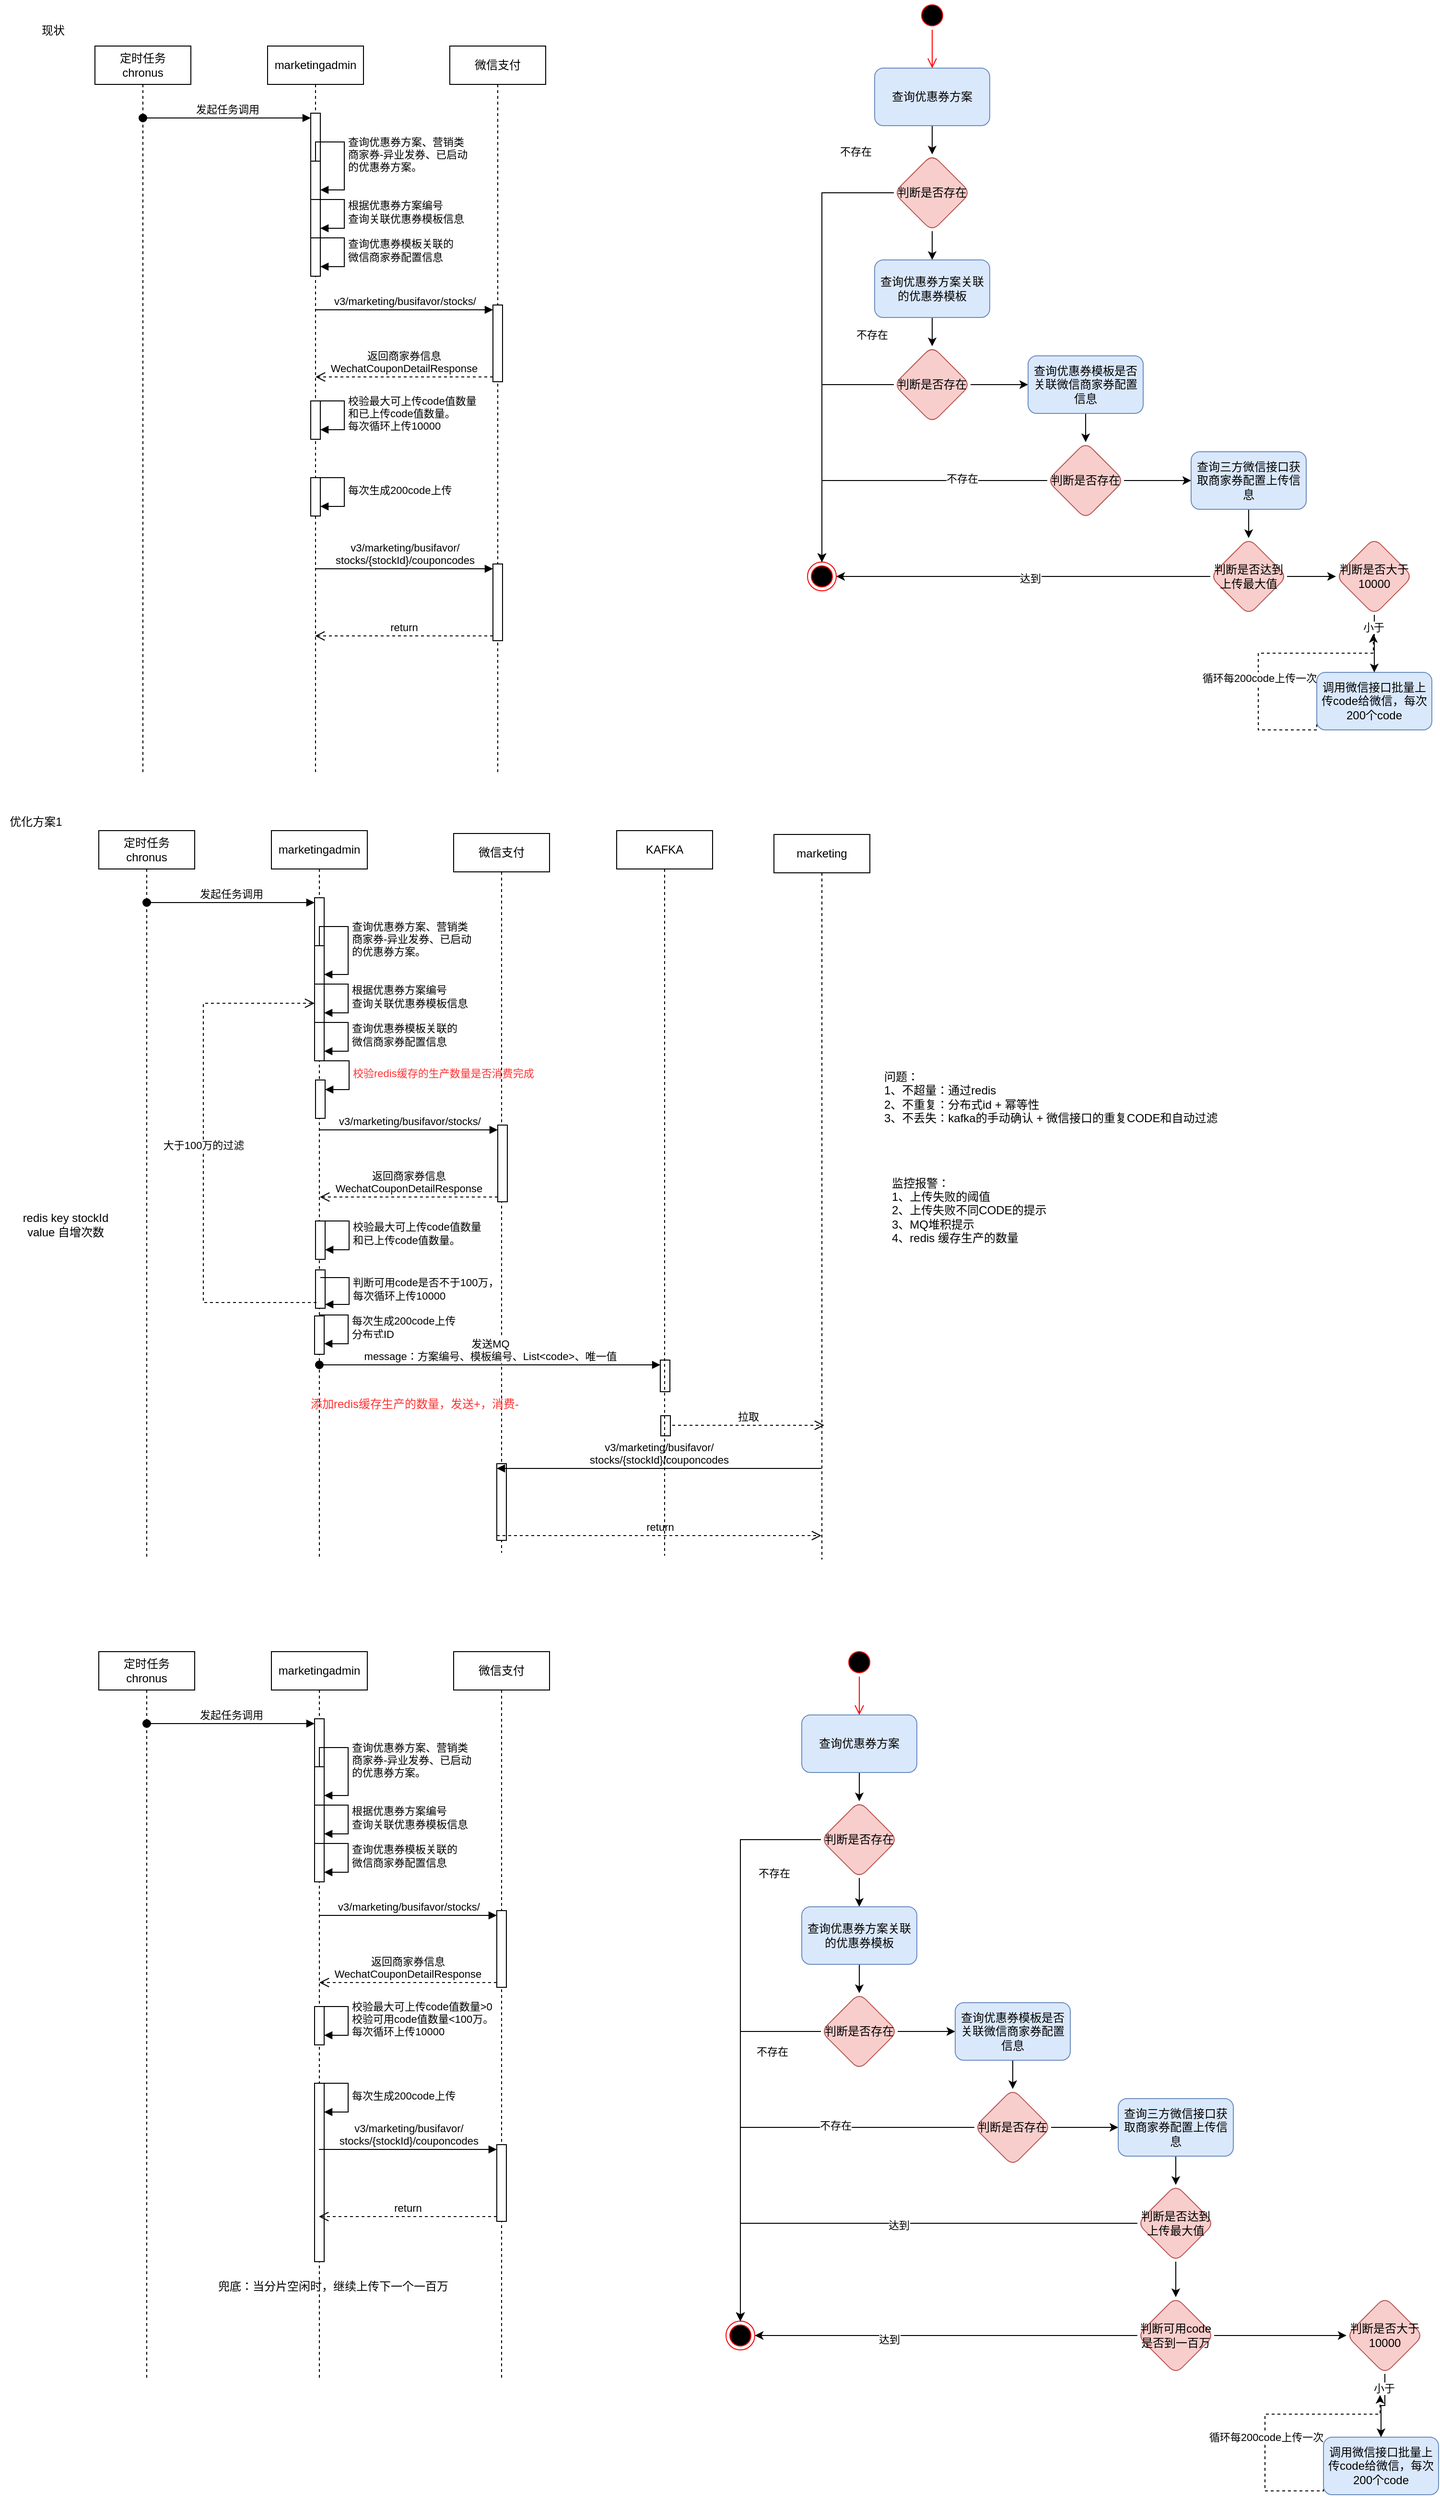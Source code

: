 <mxfile version="27.1.4">
  <diagram name="第 1 页" id="9Iu8Gb6HDnmRLWSJVNTP">
    <mxGraphModel dx="1884" dy="838" grid="0" gridSize="10" guides="1" tooltips="1" connect="1" arrows="1" fold="1" page="1" pageScale="1" pageWidth="827" pageHeight="1169" math="0" shadow="0">
      <root>
        <mxCell id="0" />
        <mxCell id="1" parent="0" />
        <mxCell id="CYJVAqYGloL1yQLMluif-1" value="定时任务&lt;div&gt;chronus&lt;/div&gt;" style="shape=umlLifeline;perimeter=lifelinePerimeter;whiteSpace=wrap;html=1;container=1;dropTarget=0;collapsible=0;recursiveResize=0;outlineConnect=0;portConstraint=eastwest;newEdgeStyle={&quot;curved&quot;:0,&quot;rounded&quot;:0};" parent="1" vertex="1">
          <mxGeometry x="183" y="63" width="100" height="760" as="geometry" />
        </mxCell>
        <mxCell id="CYJVAqYGloL1yQLMluif-2" value="marketingadmin" style="shape=umlLifeline;perimeter=lifelinePerimeter;whiteSpace=wrap;html=1;container=1;dropTarget=0;collapsible=0;recursiveResize=0;outlineConnect=0;portConstraint=eastwest;newEdgeStyle={&quot;curved&quot;:0,&quot;rounded&quot;:0};" parent="1" vertex="1">
          <mxGeometry x="363" y="63" width="100" height="760" as="geometry" />
        </mxCell>
        <mxCell id="CYJVAqYGloL1yQLMluif-5" value="" style="html=1;points=[[0,0,0,0,5],[0,1,0,0,-5],[1,0,0,0,5],[1,1,0,0,-5]];perimeter=orthogonalPerimeter;outlineConnect=0;targetShapes=umlLifeline;portConstraint=eastwest;newEdgeStyle={&quot;curved&quot;:0,&quot;rounded&quot;:0};" parent="CYJVAqYGloL1yQLMluif-2" vertex="1">
          <mxGeometry x="45" y="70" width="10" height="80" as="geometry" />
        </mxCell>
        <mxCell id="CYJVAqYGloL1yQLMluif-7" value="" style="html=1;points=[[0,0,0,0,5],[0,1,0,0,-5],[1,0,0,0,5],[1,1,0,0,-5]];perimeter=orthogonalPerimeter;outlineConnect=0;targetShapes=umlLifeline;portConstraint=eastwest;newEdgeStyle={&quot;curved&quot;:0,&quot;rounded&quot;:0};" parent="CYJVAqYGloL1yQLMluif-2" vertex="1">
          <mxGeometry x="45" y="120" width="10" height="40" as="geometry" />
        </mxCell>
        <mxCell id="CYJVAqYGloL1yQLMluif-8" value="查询优惠券方案、营销类&lt;div&gt;商家券-异业发券、已启动&lt;/div&gt;&lt;div&gt;的优惠券方案。&lt;/div&gt;" style="html=1;align=left;spacingLeft=2;endArrow=block;rounded=0;edgeStyle=orthogonalEdgeStyle;curved=0;rounded=0;" parent="CYJVAqYGloL1yQLMluif-2" target="CYJVAqYGloL1yQLMluif-7" edge="1">
          <mxGeometry relative="1" as="geometry">
            <mxPoint x="50" y="120" as="sourcePoint" />
            <Array as="points">
              <mxPoint x="50" y="100" />
              <mxPoint x="80" y="100" />
              <mxPoint x="80" y="150" />
            </Array>
          </mxGeometry>
        </mxCell>
        <mxCell id="CYJVAqYGloL1yQLMluif-9" value="" style="html=1;points=[[0,0,0,0,5],[0,1,0,0,-5],[1,0,0,0,5],[1,1,0,0,-5]];perimeter=orthogonalPerimeter;outlineConnect=0;targetShapes=umlLifeline;portConstraint=eastwest;newEdgeStyle={&quot;curved&quot;:0,&quot;rounded&quot;:0};" parent="CYJVAqYGloL1yQLMluif-2" vertex="1">
          <mxGeometry x="45" y="160" width="10" height="40" as="geometry" />
        </mxCell>
        <mxCell id="CYJVAqYGloL1yQLMluif-10" value="根据优惠券方案编号&lt;div&gt;查询关联优惠券模板信息&lt;/div&gt;" style="html=1;align=left;spacingLeft=2;endArrow=block;rounded=0;edgeStyle=orthogonalEdgeStyle;curved=0;rounded=0;" parent="CYJVAqYGloL1yQLMluif-2" target="CYJVAqYGloL1yQLMluif-9" edge="1">
          <mxGeometry relative="1" as="geometry">
            <mxPoint x="50" y="160" as="sourcePoint" />
            <Array as="points">
              <mxPoint x="80" y="190" />
            </Array>
          </mxGeometry>
        </mxCell>
        <mxCell id="CYJVAqYGloL1yQLMluif-11" value="" style="html=1;points=[[0,0,0,0,5],[0,1,0,0,-5],[1,0,0,0,5],[1,1,0,0,-5]];perimeter=orthogonalPerimeter;outlineConnect=0;targetShapes=umlLifeline;portConstraint=eastwest;newEdgeStyle={&quot;curved&quot;:0,&quot;rounded&quot;:0};" parent="CYJVAqYGloL1yQLMluif-2" vertex="1">
          <mxGeometry x="45" y="200" width="10" height="40" as="geometry" />
        </mxCell>
        <mxCell id="CYJVAqYGloL1yQLMluif-12" value="查询优惠券模板关联的&lt;div&gt;微信商家券配置信息&lt;/div&gt;" style="html=1;align=left;spacingLeft=2;endArrow=block;rounded=0;edgeStyle=orthogonalEdgeStyle;curved=0;rounded=0;" parent="CYJVAqYGloL1yQLMluif-2" target="CYJVAqYGloL1yQLMluif-11" edge="1">
          <mxGeometry relative="1" as="geometry">
            <mxPoint x="50" y="200" as="sourcePoint" />
            <Array as="points">
              <mxPoint x="80" y="230" />
            </Array>
          </mxGeometry>
        </mxCell>
        <mxCell id="CYJVAqYGloL1yQLMluif-16" value="" style="html=1;points=[[0,0,0,0,5],[0,1,0,0,-5],[1,0,0,0,5],[1,1,0,0,-5]];perimeter=orthogonalPerimeter;outlineConnect=0;targetShapes=umlLifeline;portConstraint=eastwest;newEdgeStyle={&quot;curved&quot;:0,&quot;rounded&quot;:0};" parent="CYJVAqYGloL1yQLMluif-2" vertex="1">
          <mxGeometry x="45" y="370" width="10" height="40" as="geometry" />
        </mxCell>
        <mxCell id="CYJVAqYGloL1yQLMluif-17" value="校验最大可上传code值数量&lt;div&gt;和已上传code值数量。&lt;/div&gt;&lt;div&gt;每次循环上传10000&lt;/div&gt;" style="html=1;align=left;spacingLeft=2;endArrow=block;rounded=0;edgeStyle=orthogonalEdgeStyle;curved=0;rounded=0;" parent="CYJVAqYGloL1yQLMluif-2" target="CYJVAqYGloL1yQLMluif-16" edge="1">
          <mxGeometry x="0.012" relative="1" as="geometry">
            <mxPoint x="50" y="370" as="sourcePoint" />
            <Array as="points">
              <mxPoint x="80" y="400" />
            </Array>
            <mxPoint as="offset" />
          </mxGeometry>
        </mxCell>
        <mxCell id="CYJVAqYGloL1yQLMluif-22" value="" style="html=1;points=[[0,0,0,0,5],[0,1,0,0,-5],[1,0,0,0,5],[1,1,0,0,-5]];perimeter=orthogonalPerimeter;outlineConnect=0;targetShapes=umlLifeline;portConstraint=eastwest;newEdgeStyle={&quot;curved&quot;:0,&quot;rounded&quot;:0};" parent="CYJVAqYGloL1yQLMluif-2" vertex="1">
          <mxGeometry x="45" y="450" width="10" height="40" as="geometry" />
        </mxCell>
        <mxCell id="CYJVAqYGloL1yQLMluif-23" value="每次生成200code上传" style="html=1;align=left;spacingLeft=2;endArrow=block;rounded=0;edgeStyle=orthogonalEdgeStyle;curved=0;rounded=0;" parent="CYJVAqYGloL1yQLMluif-2" target="CYJVAqYGloL1yQLMluif-22" edge="1">
          <mxGeometry relative="1" as="geometry">
            <mxPoint x="50" y="450" as="sourcePoint" />
            <Array as="points">
              <mxPoint x="80" y="480" />
            </Array>
          </mxGeometry>
        </mxCell>
        <mxCell id="CYJVAqYGloL1yQLMluif-3" value="微信支付" style="shape=umlLifeline;perimeter=lifelinePerimeter;whiteSpace=wrap;html=1;container=1;dropTarget=0;collapsible=0;recursiveResize=0;outlineConnect=0;portConstraint=eastwest;newEdgeStyle={&quot;curved&quot;:0,&quot;rounded&quot;:0};" parent="1" vertex="1">
          <mxGeometry x="553" y="63" width="100" height="760" as="geometry" />
        </mxCell>
        <mxCell id="CYJVAqYGloL1yQLMluif-13" value="" style="html=1;points=[[0,0,0,0,5],[0,1,0,0,-5],[1,0,0,0,5],[1,1,0,0,-5]];perimeter=orthogonalPerimeter;outlineConnect=0;targetShapes=umlLifeline;portConstraint=eastwest;newEdgeStyle={&quot;curved&quot;:0,&quot;rounded&quot;:0};" parent="CYJVAqYGloL1yQLMluif-3" vertex="1">
          <mxGeometry x="45" y="270" width="10" height="80" as="geometry" />
        </mxCell>
        <mxCell id="CYJVAqYGloL1yQLMluif-18" value="" style="html=1;points=[[0,0,0,0,5],[0,1,0,0,-5],[1,0,0,0,5],[1,1,0,0,-5]];perimeter=orthogonalPerimeter;outlineConnect=0;targetShapes=umlLifeline;portConstraint=eastwest;newEdgeStyle={&quot;curved&quot;:0,&quot;rounded&quot;:0};" parent="CYJVAqYGloL1yQLMluif-3" vertex="1">
          <mxGeometry x="45" y="540" width="10" height="80" as="geometry" />
        </mxCell>
        <mxCell id="CYJVAqYGloL1yQLMluif-19" value="v3/marketing/busifavor/&lt;div&gt;stocks/{stockId}/couponcodes&lt;/div&gt;" style="html=1;verticalAlign=bottom;endArrow=block;curved=0;rounded=0;entryX=0;entryY=0;entryDx=0;entryDy=5;" parent="CYJVAqYGloL1yQLMluif-3" target="CYJVAqYGloL1yQLMluif-18" edge="1">
          <mxGeometry relative="1" as="geometry">
            <mxPoint x="-140.5" y="545" as="sourcePoint" />
          </mxGeometry>
        </mxCell>
        <mxCell id="CYJVAqYGloL1yQLMluif-20" value="return" style="html=1;verticalAlign=bottom;endArrow=open;dashed=1;endSize=8;curved=0;rounded=0;exitX=0;exitY=1;exitDx=0;exitDy=-5;" parent="CYJVAqYGloL1yQLMluif-3" source="CYJVAqYGloL1yQLMluif-18" edge="1">
          <mxGeometry relative="1" as="geometry">
            <mxPoint x="-140.5" y="615" as="targetPoint" />
          </mxGeometry>
        </mxCell>
        <mxCell id="CYJVAqYGloL1yQLMluif-6" value="发起任务调用" style="html=1;verticalAlign=bottom;startArrow=oval;endArrow=block;startSize=8;curved=0;rounded=0;entryX=0;entryY=0;entryDx=0;entryDy=5;" parent="1" source="CYJVAqYGloL1yQLMluif-1" target="CYJVAqYGloL1yQLMluif-5" edge="1">
          <mxGeometry relative="1" as="geometry">
            <mxPoint x="343" y="138" as="sourcePoint" />
          </mxGeometry>
        </mxCell>
        <mxCell id="CYJVAqYGloL1yQLMluif-14" value="v3/marketing/busifavor/stocks/" style="html=1;verticalAlign=bottom;endArrow=block;curved=0;rounded=0;entryX=0;entryY=0;entryDx=0;entryDy=5;" parent="1" source="CYJVAqYGloL1yQLMluif-2" target="CYJVAqYGloL1yQLMluif-13" edge="1">
          <mxGeometry relative="1" as="geometry">
            <mxPoint x="528" y="338" as="sourcePoint" />
          </mxGeometry>
        </mxCell>
        <mxCell id="CYJVAqYGloL1yQLMluif-15" value="返回商家券信息&lt;div&gt;WechatCouponDetailResponse&lt;/div&gt;" style="html=1;verticalAlign=bottom;endArrow=open;dashed=1;endSize=8;curved=0;rounded=0;exitX=0;exitY=1;exitDx=0;exitDy=-5;" parent="1" source="CYJVAqYGloL1yQLMluif-13" target="CYJVAqYGloL1yQLMluif-2" edge="1">
          <mxGeometry x="0.003" relative="1" as="geometry">
            <mxPoint x="528" y="408" as="targetPoint" />
            <mxPoint as="offset" />
          </mxGeometry>
        </mxCell>
        <mxCell id="CYJVAqYGloL1yQLMluif-29" value="" style="edgeStyle=orthogonalEdgeStyle;rounded=0;orthogonalLoop=1;jettySize=auto;html=1;" parent="1" source="CYJVAqYGloL1yQLMluif-24" target="CYJVAqYGloL1yQLMluif-28" edge="1">
          <mxGeometry relative="1" as="geometry" />
        </mxCell>
        <mxCell id="CYJVAqYGloL1yQLMluif-24" value="查询优惠券方案" style="rounded=1;whiteSpace=wrap;html=1;fillColor=#dae8fc;strokeColor=#6c8ebf;" parent="1" vertex="1">
          <mxGeometry x="996" y="86" width="120" height="60" as="geometry" />
        </mxCell>
        <mxCell id="CYJVAqYGloL1yQLMluif-25" value="" style="ellipse;html=1;shape=endState;fillColor=#000000;strokeColor=#ff0000;" parent="1" vertex="1">
          <mxGeometry x="926" y="601" width="30" height="30" as="geometry" />
        </mxCell>
        <mxCell id="CYJVAqYGloL1yQLMluif-26" value="" style="ellipse;html=1;shape=startState;fillColor=#000000;strokeColor=#ff0000;" parent="1" vertex="1">
          <mxGeometry x="1041" y="16" width="30" height="30" as="geometry" />
        </mxCell>
        <mxCell id="CYJVAqYGloL1yQLMluif-27" value="" style="edgeStyle=orthogonalEdgeStyle;html=1;verticalAlign=bottom;endArrow=open;endSize=8;strokeColor=#ff0000;rounded=0;" parent="1" source="CYJVAqYGloL1yQLMluif-26" edge="1">
          <mxGeometry relative="1" as="geometry">
            <mxPoint x="1056" y="86" as="targetPoint" />
          </mxGeometry>
        </mxCell>
        <mxCell id="CYJVAqYGloL1yQLMluif-30" style="edgeStyle=orthogonalEdgeStyle;rounded=0;orthogonalLoop=1;jettySize=auto;html=1;exitX=0;exitY=0.5;exitDx=0;exitDy=0;entryX=0.5;entryY=0;entryDx=0;entryDy=0;" parent="1" source="CYJVAqYGloL1yQLMluif-28" target="CYJVAqYGloL1yQLMluif-25" edge="1">
          <mxGeometry relative="1" as="geometry" />
        </mxCell>
        <mxCell id="CYJVAqYGloL1yQLMluif-31" value="不存在" style="edgeLabel;html=1;align=center;verticalAlign=middle;resizable=0;points=[];" parent="CYJVAqYGloL1yQLMluif-30" vertex="1" connectable="0">
          <mxGeometry x="-0.246" y="1" relative="1" as="geometry">
            <mxPoint x="34" y="-142" as="offset" />
          </mxGeometry>
        </mxCell>
        <mxCell id="CYJVAqYGloL1yQLMluif-33" value="" style="edgeStyle=orthogonalEdgeStyle;rounded=0;orthogonalLoop=1;jettySize=auto;html=1;" parent="1" source="CYJVAqYGloL1yQLMluif-28" target="CYJVAqYGloL1yQLMluif-32" edge="1">
          <mxGeometry relative="1" as="geometry" />
        </mxCell>
        <mxCell id="CYJVAqYGloL1yQLMluif-28" value="判断是否存在" style="rhombus;whiteSpace=wrap;html=1;rounded=1;fillColor=#f8cecc;strokeColor=#b85450;" parent="1" vertex="1">
          <mxGeometry x="1016" y="176" width="80" height="80" as="geometry" />
        </mxCell>
        <mxCell id="CYJVAqYGloL1yQLMluif-36" value="" style="edgeStyle=orthogonalEdgeStyle;rounded=0;orthogonalLoop=1;jettySize=auto;html=1;" parent="1" source="CYJVAqYGloL1yQLMluif-32" target="CYJVAqYGloL1yQLMluif-35" edge="1">
          <mxGeometry relative="1" as="geometry" />
        </mxCell>
        <mxCell id="CYJVAqYGloL1yQLMluif-32" value="查询优惠券方案关联的优惠券模板" style="whiteSpace=wrap;html=1;rounded=1;fillColor=#dae8fc;strokeColor=#6c8ebf;" parent="1" vertex="1">
          <mxGeometry x="996" y="286" width="120" height="60" as="geometry" />
        </mxCell>
        <mxCell id="CYJVAqYGloL1yQLMluif-37" style="edgeStyle=orthogonalEdgeStyle;rounded=0;orthogonalLoop=1;jettySize=auto;html=1;exitX=0;exitY=0.5;exitDx=0;exitDy=0;" parent="1" source="CYJVAqYGloL1yQLMluif-35" target="CYJVAqYGloL1yQLMluif-25" edge="1">
          <mxGeometry relative="1" as="geometry" />
        </mxCell>
        <mxCell id="CYJVAqYGloL1yQLMluif-38" value="不存在" style="edgeLabel;html=1;align=center;verticalAlign=middle;resizable=0;points=[];" parent="CYJVAqYGloL1yQLMluif-37" vertex="1" connectable="0">
          <mxGeometry x="-0.459" y="-2" relative="1" as="geometry">
            <mxPoint x="47" y="-50" as="offset" />
          </mxGeometry>
        </mxCell>
        <mxCell id="CYJVAqYGloL1yQLMluif-40" value="" style="edgeStyle=orthogonalEdgeStyle;rounded=0;orthogonalLoop=1;jettySize=auto;html=1;" parent="1" source="CYJVAqYGloL1yQLMluif-35" target="CYJVAqYGloL1yQLMluif-39" edge="1">
          <mxGeometry relative="1" as="geometry" />
        </mxCell>
        <mxCell id="CYJVAqYGloL1yQLMluif-35" value="判断是否存在" style="rhombus;whiteSpace=wrap;html=1;rounded=1;fillColor=#f8cecc;strokeColor=#b85450;" parent="1" vertex="1">
          <mxGeometry x="1016" y="376" width="80" height="80" as="geometry" />
        </mxCell>
        <mxCell id="CYJVAqYGloL1yQLMluif-56" style="edgeStyle=orthogonalEdgeStyle;rounded=0;orthogonalLoop=1;jettySize=auto;html=1;exitX=0.5;exitY=1;exitDx=0;exitDy=0;entryX=0.5;entryY=0;entryDx=0;entryDy=0;" parent="1" source="CYJVAqYGloL1yQLMluif-39" target="CYJVAqYGloL1yQLMluif-41" edge="1">
          <mxGeometry relative="1" as="geometry" />
        </mxCell>
        <mxCell id="CYJVAqYGloL1yQLMluif-39" value="查询优惠券模板是否关联微信商家券配置信息" style="whiteSpace=wrap;html=1;rounded=1;fillColor=#dae8fc;strokeColor=#6c8ebf;" parent="1" vertex="1">
          <mxGeometry x="1156" y="386" width="120" height="60" as="geometry" />
        </mxCell>
        <mxCell id="CYJVAqYGloL1yQLMluif-43" style="edgeStyle=orthogonalEdgeStyle;rounded=0;orthogonalLoop=1;jettySize=auto;html=1;entryX=0.5;entryY=0;entryDx=0;entryDy=0;" parent="1" source="CYJVAqYGloL1yQLMluif-41" target="CYJVAqYGloL1yQLMluif-25" edge="1">
          <mxGeometry relative="1" as="geometry" />
        </mxCell>
        <mxCell id="CYJVAqYGloL1yQLMluif-44" value="不存在" style="edgeLabel;html=1;align=center;verticalAlign=middle;resizable=0;points=[];" parent="CYJVAqYGloL1yQLMluif-43" vertex="1" connectable="0">
          <mxGeometry x="-0.111" y="2" relative="1" as="geometry">
            <mxPoint x="53" y="-4" as="offset" />
          </mxGeometry>
        </mxCell>
        <mxCell id="CYJVAqYGloL1yQLMluif-46" value="" style="edgeStyle=orthogonalEdgeStyle;rounded=0;orthogonalLoop=1;jettySize=auto;html=1;" parent="1" source="CYJVAqYGloL1yQLMluif-41" target="CYJVAqYGloL1yQLMluif-45" edge="1">
          <mxGeometry relative="1" as="geometry" />
        </mxCell>
        <mxCell id="CYJVAqYGloL1yQLMluif-41" value="判断是否存在" style="rhombus;whiteSpace=wrap;html=1;rounded=1;fillColor=#f8cecc;strokeColor=#b85450;" parent="1" vertex="1">
          <mxGeometry x="1176" y="476" width="80" height="80" as="geometry" />
        </mxCell>
        <mxCell id="CYJVAqYGloL1yQLMluif-48" value="" style="edgeStyle=orthogonalEdgeStyle;rounded=0;orthogonalLoop=1;jettySize=auto;html=1;exitX=0.5;exitY=1;exitDx=0;exitDy=0;" parent="1" source="CYJVAqYGloL1yQLMluif-45" target="CYJVAqYGloL1yQLMluif-47" edge="1">
          <mxGeometry relative="1" as="geometry" />
        </mxCell>
        <mxCell id="CYJVAqYGloL1yQLMluif-45" value="查询三方微信接口获取商家券配置上传信息" style="whiteSpace=wrap;html=1;rounded=1;fillColor=#dae8fc;strokeColor=#6c8ebf;" parent="1" vertex="1">
          <mxGeometry x="1326" y="486" width="120" height="60" as="geometry" />
        </mxCell>
        <mxCell id="CYJVAqYGloL1yQLMluif-51" style="edgeStyle=orthogonalEdgeStyle;rounded=0;orthogonalLoop=1;jettySize=auto;html=1;exitX=0;exitY=0.5;exitDx=0;exitDy=0;entryX=1;entryY=0.5;entryDx=0;entryDy=0;" parent="1" source="CYJVAqYGloL1yQLMluif-47" target="CYJVAqYGloL1yQLMluif-25" edge="1">
          <mxGeometry relative="1" as="geometry" />
        </mxCell>
        <mxCell id="CYJVAqYGloL1yQLMluif-52" value="达到" style="edgeLabel;html=1;align=center;verticalAlign=middle;resizable=0;points=[];" parent="CYJVAqYGloL1yQLMluif-51" vertex="1" connectable="0">
          <mxGeometry x="-0.035" y="2" relative="1" as="geometry">
            <mxPoint as="offset" />
          </mxGeometry>
        </mxCell>
        <mxCell id="CYJVAqYGloL1yQLMluif-62" value="" style="edgeStyle=orthogonalEdgeStyle;rounded=0;orthogonalLoop=1;jettySize=auto;html=1;" parent="1" source="CYJVAqYGloL1yQLMluif-47" target="CYJVAqYGloL1yQLMluif-61" edge="1">
          <mxGeometry relative="1" as="geometry" />
        </mxCell>
        <mxCell id="CYJVAqYGloL1yQLMluif-47" value="判断是否达到上传最大值" style="rhombus;whiteSpace=wrap;html=1;rounded=1;fillColor=#f8cecc;strokeColor=#b85450;" parent="1" vertex="1">
          <mxGeometry x="1346" y="576" width="80" height="80" as="geometry" />
        </mxCell>
        <mxCell id="CYJVAqYGloL1yQLMluif-64" style="edgeStyle=orthogonalEdgeStyle;rounded=0;orthogonalLoop=1;jettySize=auto;html=1;exitX=0;exitY=0.5;exitDx=0;exitDy=0;dashed=1;" parent="1" source="CYJVAqYGloL1yQLMluif-53" edge="1">
          <mxGeometry relative="1" as="geometry">
            <mxPoint x="1516" y="676" as="targetPoint" />
            <Array as="points">
              <mxPoint x="1396" y="776" />
              <mxPoint x="1396" y="696" />
              <mxPoint x="1516" y="696" />
            </Array>
          </mxGeometry>
        </mxCell>
        <mxCell id="CYJVAqYGloL1yQLMluif-65" value="循环每200code上传一次" style="edgeLabel;html=1;align=center;verticalAlign=middle;resizable=0;points=[];" parent="CYJVAqYGloL1yQLMluif-64" vertex="1" connectable="0">
          <mxGeometry x="-0.065" y="-1" relative="1" as="geometry">
            <mxPoint as="offset" />
          </mxGeometry>
        </mxCell>
        <mxCell id="CYJVAqYGloL1yQLMluif-53" value="调用微信接口批量上传code给微信，每次200个code" style="whiteSpace=wrap;html=1;rounded=1;fillColor=#dae8fc;strokeColor=#6c8ebf;" parent="1" vertex="1">
          <mxGeometry x="1457" y="716" width="120" height="60" as="geometry" />
        </mxCell>
        <mxCell id="CYJVAqYGloL1yQLMluif-63" style="edgeStyle=orthogonalEdgeStyle;rounded=0;orthogonalLoop=1;jettySize=auto;html=1;exitX=0.5;exitY=1;exitDx=0;exitDy=0;" parent="1" source="CYJVAqYGloL1yQLMluif-61" target="CYJVAqYGloL1yQLMluif-53" edge="1">
          <mxGeometry relative="1" as="geometry" />
        </mxCell>
        <mxCell id="CYJVAqYGloL1yQLMluif-66" value="小于" style="edgeLabel;html=1;align=center;verticalAlign=middle;resizable=0;points=[];" parent="CYJVAqYGloL1yQLMluif-63" vertex="1" connectable="0">
          <mxGeometry x="-0.578" y="-1" relative="1" as="geometry">
            <mxPoint as="offset" />
          </mxGeometry>
        </mxCell>
        <mxCell id="CYJVAqYGloL1yQLMluif-61" value="判断是否大于10000" style="rhombus;whiteSpace=wrap;html=1;fillColor=#f8cecc;strokeColor=#b85450;rounded=1;" parent="1" vertex="1">
          <mxGeometry x="1477" y="576" width="80" height="80" as="geometry" />
        </mxCell>
        <mxCell id="CYJVAqYGloL1yQLMluif-67" value="定时任务&lt;div&gt;chronus&lt;/div&gt;" style="shape=umlLifeline;perimeter=lifelinePerimeter;whiteSpace=wrap;html=1;container=1;dropTarget=0;collapsible=0;recursiveResize=0;outlineConnect=0;portConstraint=eastwest;newEdgeStyle={&quot;curved&quot;:0,&quot;rounded&quot;:0};" parent="1" vertex="1">
          <mxGeometry x="187" y="881" width="100" height="760" as="geometry" />
        </mxCell>
        <mxCell id="CYJVAqYGloL1yQLMluif-68" value="marketingadmin" style="shape=umlLifeline;perimeter=lifelinePerimeter;whiteSpace=wrap;html=1;container=1;dropTarget=0;collapsible=0;recursiveResize=0;outlineConnect=0;portConstraint=eastwest;newEdgeStyle={&quot;curved&quot;:0,&quot;rounded&quot;:0};" parent="1" vertex="1">
          <mxGeometry x="367" y="881" width="100" height="760" as="geometry" />
        </mxCell>
        <mxCell id="CYJVAqYGloL1yQLMluif-69" value="" style="html=1;points=[[0,0,0,0,5],[0,1,0,0,-5],[1,0,0,0,5],[1,1,0,0,-5]];perimeter=orthogonalPerimeter;outlineConnect=0;targetShapes=umlLifeline;portConstraint=eastwest;newEdgeStyle={&quot;curved&quot;:0,&quot;rounded&quot;:0};" parent="CYJVAqYGloL1yQLMluif-68" vertex="1">
          <mxGeometry x="45" y="70" width="10" height="80" as="geometry" />
        </mxCell>
        <mxCell id="CYJVAqYGloL1yQLMluif-70" value="" style="html=1;points=[[0,0,0,0,5],[0,1,0,0,-5],[1,0,0,0,5],[1,1,0,0,-5]];perimeter=orthogonalPerimeter;outlineConnect=0;targetShapes=umlLifeline;portConstraint=eastwest;newEdgeStyle={&quot;curved&quot;:0,&quot;rounded&quot;:0};" parent="CYJVAqYGloL1yQLMluif-68" vertex="1">
          <mxGeometry x="45" y="120" width="10" height="40" as="geometry" />
        </mxCell>
        <mxCell id="CYJVAqYGloL1yQLMluif-71" value="查询优惠券方案、营销类&lt;div&gt;商家券-异业发券、已启动&lt;/div&gt;&lt;div&gt;的优惠券方案。&lt;/div&gt;" style="html=1;align=left;spacingLeft=2;endArrow=block;rounded=0;edgeStyle=orthogonalEdgeStyle;curved=0;rounded=0;" parent="CYJVAqYGloL1yQLMluif-68" target="CYJVAqYGloL1yQLMluif-70" edge="1">
          <mxGeometry x="0.008" relative="1" as="geometry">
            <mxPoint x="50" y="120" as="sourcePoint" />
            <Array as="points">
              <mxPoint x="50" y="100" />
              <mxPoint x="80" y="100" />
              <mxPoint x="80" y="150" />
            </Array>
            <mxPoint as="offset" />
          </mxGeometry>
        </mxCell>
        <mxCell id="CYJVAqYGloL1yQLMluif-72" value="" style="html=1;points=[[0,0,0,0,5],[0,1,0,0,-5],[1,0,0,0,5],[1,1,0,0,-5]];perimeter=orthogonalPerimeter;outlineConnect=0;targetShapes=umlLifeline;portConstraint=eastwest;newEdgeStyle={&quot;curved&quot;:0,&quot;rounded&quot;:0};" parent="CYJVAqYGloL1yQLMluif-68" vertex="1">
          <mxGeometry x="45" y="160" width="10" height="40" as="geometry" />
        </mxCell>
        <mxCell id="CYJVAqYGloL1yQLMluif-73" value="根据优惠券方案编号&lt;div&gt;查询关联优惠券模板信息&lt;/div&gt;" style="html=1;align=left;spacingLeft=2;endArrow=block;rounded=0;edgeStyle=orthogonalEdgeStyle;curved=0;rounded=0;" parent="CYJVAqYGloL1yQLMluif-68" target="CYJVAqYGloL1yQLMluif-72" edge="1">
          <mxGeometry relative="1" as="geometry">
            <mxPoint x="50" y="160" as="sourcePoint" />
            <Array as="points">
              <mxPoint x="80" y="190" />
            </Array>
          </mxGeometry>
        </mxCell>
        <mxCell id="CYJVAqYGloL1yQLMluif-74" value="" style="html=1;points=[[0,0,0,0,5],[0,1,0,0,-5],[1,0,0,0,5],[1,1,0,0,-5]];perimeter=orthogonalPerimeter;outlineConnect=0;targetShapes=umlLifeline;portConstraint=eastwest;newEdgeStyle={&quot;curved&quot;:0,&quot;rounded&quot;:0};" parent="CYJVAqYGloL1yQLMluif-68" vertex="1">
          <mxGeometry x="45" y="200" width="10" height="40" as="geometry" />
        </mxCell>
        <mxCell id="CYJVAqYGloL1yQLMluif-75" value="查询优惠券模板关联的&lt;div&gt;微信商家券配置信息&lt;/div&gt;" style="html=1;align=left;spacingLeft=2;endArrow=block;rounded=0;edgeStyle=orthogonalEdgeStyle;curved=0;rounded=0;" parent="CYJVAqYGloL1yQLMluif-68" target="CYJVAqYGloL1yQLMluif-74" edge="1">
          <mxGeometry relative="1" as="geometry">
            <mxPoint x="50" y="200" as="sourcePoint" />
            <Array as="points">
              <mxPoint x="80" y="230" />
            </Array>
          </mxGeometry>
        </mxCell>
        <mxCell id="CYJVAqYGloL1yQLMluif-100" value="" style="html=1;points=[[0,0,0,0,5],[0,1,0,0,-5],[1,0,0,0,5],[1,1,0,0,-5]];perimeter=orthogonalPerimeter;outlineConnect=0;targetShapes=umlLifeline;portConstraint=eastwest;newEdgeStyle={&quot;curved&quot;:0,&quot;rounded&quot;:0};" parent="CYJVAqYGloL1yQLMluif-68" vertex="1">
          <mxGeometry x="46" y="260" width="10" height="40" as="geometry" />
        </mxCell>
        <mxCell id="CYJVAqYGloL1yQLMluif-101" value="&lt;font style=&quot;color: rgb(255, 51, 51);&quot;&gt;校验redis缓存的生产数量是否消费完成&lt;/font&gt;" style="html=1;align=left;spacingLeft=2;endArrow=block;rounded=0;edgeStyle=orthogonalEdgeStyle;curved=0;rounded=0;" parent="CYJVAqYGloL1yQLMluif-68" target="CYJVAqYGloL1yQLMluif-100" edge="1">
          <mxGeometry relative="1" as="geometry">
            <mxPoint x="51" y="240" as="sourcePoint" />
            <Array as="points">
              <mxPoint x="81" y="270" />
            </Array>
          </mxGeometry>
        </mxCell>
        <mxCell id="CYJVAqYGloL1yQLMluif-78" value="" style="html=1;points=[[0,0,0,0,5],[0,1,0,0,-5],[1,0,0,0,5],[1,1,0,0,-5]];perimeter=orthogonalPerimeter;outlineConnect=0;targetShapes=umlLifeline;portConstraint=eastwest;newEdgeStyle={&quot;curved&quot;:0,&quot;rounded&quot;:0};" parent="CYJVAqYGloL1yQLMluif-68" vertex="1">
          <mxGeometry x="45" y="506" width="10" height="40" as="geometry" />
        </mxCell>
        <mxCell id="CYJVAqYGloL1yQLMluif-79" value="每次生成200code上传&lt;div&gt;分布式ID&lt;/div&gt;" style="html=1;align=left;spacingLeft=2;endArrow=block;rounded=0;edgeStyle=orthogonalEdgeStyle;curved=0;rounded=0;" parent="CYJVAqYGloL1yQLMluif-68" target="CYJVAqYGloL1yQLMluif-78" edge="1">
          <mxGeometry x="0.012" relative="1" as="geometry">
            <mxPoint x="50" y="505" as="sourcePoint" />
            <Array as="points">
              <mxPoint x="80" y="535" />
            </Array>
            <mxPoint as="offset" />
          </mxGeometry>
        </mxCell>
        <mxCell id="CYJVAqYGloL1yQLMluif-80" value="微信支付" style="shape=umlLifeline;perimeter=lifelinePerimeter;whiteSpace=wrap;html=1;container=1;dropTarget=0;collapsible=0;recursiveResize=0;outlineConnect=0;portConstraint=eastwest;newEdgeStyle={&quot;curved&quot;:0,&quot;rounded&quot;:0};" parent="1" vertex="1">
          <mxGeometry x="557" y="884" width="100" height="750" as="geometry" />
        </mxCell>
        <mxCell id="CYJVAqYGloL1yQLMluif-82" value="" style="html=1;points=[[0,0,0,0,5],[0,1,0,0,-5],[1,0,0,0,5],[1,1,0,0,-5]];perimeter=orthogonalPerimeter;outlineConnect=0;targetShapes=umlLifeline;portConstraint=eastwest;newEdgeStyle={&quot;curved&quot;:0,&quot;rounded&quot;:0};" parent="CYJVAqYGloL1yQLMluif-80" vertex="1">
          <mxGeometry x="45" y="657" width="10" height="80" as="geometry" />
        </mxCell>
        <mxCell id="CYJVAqYGloL1yQLMluif-83" value="v3/marketing/busifavor/&lt;div&gt;stocks/{stockId}/couponcodes&lt;/div&gt;" style="html=1;verticalAlign=bottom;endArrow=block;curved=0;rounded=0;entryX=0;entryY=0;entryDx=0;entryDy=5;" parent="CYJVAqYGloL1yQLMluif-80" target="CYJVAqYGloL1yQLMluif-82" edge="1">
          <mxGeometry relative="1" as="geometry">
            <mxPoint x="383.5" y="662" as="sourcePoint" />
          </mxGeometry>
        </mxCell>
        <mxCell id="CYJVAqYGloL1yQLMluif-84" value="return" style="html=1;verticalAlign=bottom;endArrow=open;dashed=1;endSize=8;curved=0;rounded=0;exitX=0;exitY=1;exitDx=0;exitDy=-5;" parent="CYJVAqYGloL1yQLMluif-80" source="CYJVAqYGloL1yQLMluif-82" edge="1">
          <mxGeometry relative="1" as="geometry">
            <mxPoint x="383.5" y="732" as="targetPoint" />
          </mxGeometry>
        </mxCell>
        <mxCell id="CYJVAqYGloL1yQLMluif-76" value="" style="html=1;points=[[0,0,0,0,5],[0,1,0,0,-5],[1,0,0,0,5],[1,1,0,0,-5]];perimeter=orthogonalPerimeter;outlineConnect=0;targetShapes=umlLifeline;portConstraint=eastwest;newEdgeStyle={&quot;curved&quot;:0,&quot;rounded&quot;:0};" parent="CYJVAqYGloL1yQLMluif-80" vertex="1">
          <mxGeometry x="-144" y="404" width="10" height="40" as="geometry" />
        </mxCell>
        <mxCell id="CYJVAqYGloL1yQLMluif-77" value="校验最大可上传code值数量&lt;div&gt;和已上传code值数量。&lt;/div&gt;" style="html=1;align=left;spacingLeft=2;endArrow=block;rounded=0;edgeStyle=orthogonalEdgeStyle;curved=0;rounded=0;" parent="CYJVAqYGloL1yQLMluif-80" target="CYJVAqYGloL1yQLMluif-76" edge="1">
          <mxGeometry x="0.012" relative="1" as="geometry">
            <mxPoint x="-139" y="404" as="sourcePoint" />
            <Array as="points">
              <mxPoint x="-109" y="434" />
            </Array>
            <mxPoint as="offset" />
          </mxGeometry>
        </mxCell>
        <mxCell id="CYJVAqYGloL1yQLMluif-81" value="" style="html=1;points=[[0,0,0,0,5],[0,1,0,0,-5],[1,0,0,0,5],[1,1,0,0,-5]];perimeter=orthogonalPerimeter;outlineConnect=0;targetShapes=umlLifeline;portConstraint=eastwest;newEdgeStyle={&quot;curved&quot;:0,&quot;rounded&quot;:0};" parent="CYJVAqYGloL1yQLMluif-80" vertex="1">
          <mxGeometry x="46" y="304" width="10" height="80" as="geometry" />
        </mxCell>
        <mxCell id="CYJVAqYGloL1yQLMluif-86" value="v3/marketing/busifavor/stocks/" style="html=1;verticalAlign=bottom;endArrow=block;curved=0;rounded=0;entryX=0;entryY=0;entryDx=0;entryDy=5;" parent="CYJVAqYGloL1yQLMluif-80" target="CYJVAqYGloL1yQLMluif-81" edge="1">
          <mxGeometry relative="1" as="geometry">
            <mxPoint x="-139.5" y="309" as="sourcePoint" />
          </mxGeometry>
        </mxCell>
        <mxCell id="CYJVAqYGloL1yQLMluif-87" value="返回商家券信息&lt;div&gt;WechatCouponDetailResponse&lt;/div&gt;" style="html=1;verticalAlign=bottom;endArrow=open;dashed=1;endSize=8;curved=0;rounded=0;exitX=0;exitY=1;exitDx=0;exitDy=-5;" parent="CYJVAqYGloL1yQLMluif-80" source="CYJVAqYGloL1yQLMluif-81" edge="1">
          <mxGeometry x="0.003" relative="1" as="geometry">
            <mxPoint x="-139.5" y="379" as="targetPoint" />
            <mxPoint as="offset" />
          </mxGeometry>
        </mxCell>
        <mxCell id="CYJVAqYGloL1yQLMluif-92" value="" style="html=1;points=[[0,0,0,0,5],[0,1,0,0,-5],[1,0,0,0,5],[1,1,0,0,-5]];perimeter=orthogonalPerimeter;outlineConnect=0;targetShapes=umlLifeline;portConstraint=eastwest;newEdgeStyle={&quot;curved&quot;:0,&quot;rounded&quot;:0};" parent="CYJVAqYGloL1yQLMluif-80" vertex="1">
          <mxGeometry x="215.5" y="549" width="10" height="33" as="geometry" />
        </mxCell>
        <mxCell id="CYJVAqYGloL1yQLMluif-93" value="发送MQ&lt;div&gt;message：方案编号、模板编号、List&amp;lt;code&amp;gt;、唯一值&lt;/div&gt;" style="html=1;verticalAlign=bottom;startArrow=oval;endArrow=block;startSize=8;curved=0;rounded=0;entryX=0;entryY=0;entryDx=0;entryDy=5;" parent="CYJVAqYGloL1yQLMluif-80" target="CYJVAqYGloL1yQLMluif-92" edge="1">
          <mxGeometry x="0.001" relative="1" as="geometry">
            <mxPoint x="-140" y="554" as="sourcePoint" />
            <mxPoint as="offset" />
          </mxGeometry>
        </mxCell>
        <mxCell id="CYJVAqYGloL1yQLMluif-94" value="" style="html=1;points=[[0,0,0,0,5],[0,1,0,0,-5],[1,0,0,0,5],[1,1,0,0,-5]];perimeter=orthogonalPerimeter;outlineConnect=0;targetShapes=umlLifeline;portConstraint=eastwest;newEdgeStyle={&quot;curved&quot;:0,&quot;rounded&quot;:0};" parent="CYJVAqYGloL1yQLMluif-80" vertex="1">
          <mxGeometry x="216" y="607" width="10" height="21" as="geometry" />
        </mxCell>
        <mxCell id="CYJVAqYGloL1yQLMluif-96" value="拉取" style="html=1;verticalAlign=bottom;endArrow=open;dashed=1;endSize=8;curved=0;rounded=0;" parent="CYJVAqYGloL1yQLMluif-80" edge="1">
          <mxGeometry x="-0.003" relative="1" as="geometry">
            <mxPoint x="386.5" y="617" as="targetPoint" />
            <mxPoint x="228" y="617" as="sourcePoint" />
            <mxPoint as="offset" />
          </mxGeometry>
        </mxCell>
        <mxCell id="CYJVAqYGloL1yQLMluif-97" value="&lt;font color=&quot;#ff3333&quot;&gt;添加redis缓存生产的数量，发送+，消费-&lt;/font&gt;" style="text;html=1;align=center;verticalAlign=middle;resizable=0;points=[];autosize=1;strokeColor=none;fillColor=none;" parent="CYJVAqYGloL1yQLMluif-80" vertex="1">
          <mxGeometry x="-159" y="582" width="235" height="26" as="geometry" />
        </mxCell>
        <mxCell id="cocQdLlqZtEP4rDMQ43g-1" value="" style="html=1;points=[[0,0,0,0,5],[0,1,0,0,-5],[1,0,0,0,5],[1,1,0,0,-5]];perimeter=orthogonalPerimeter;outlineConnect=0;targetShapes=umlLifeline;portConstraint=eastwest;newEdgeStyle={&quot;curved&quot;:0,&quot;rounded&quot;:0};" parent="CYJVAqYGloL1yQLMluif-80" vertex="1">
          <mxGeometry x="-144" y="455" width="10" height="40" as="geometry" />
        </mxCell>
        <mxCell id="cocQdLlqZtEP4rDMQ43g-2" value="&lt;div&gt;判断可用code是否不于100万，&lt;/div&gt;&lt;div&gt;每次循环上传10000&lt;/div&gt;" style="html=1;align=left;spacingLeft=2;endArrow=block;rounded=0;edgeStyle=orthogonalEdgeStyle;curved=0;rounded=0;" parent="CYJVAqYGloL1yQLMluif-80" target="cocQdLlqZtEP4rDMQ43g-1" edge="1">
          <mxGeometry relative="1" as="geometry">
            <mxPoint x="-139" y="463" as="sourcePoint" />
            <Array as="points">
              <mxPoint x="-139" y="463" />
              <mxPoint x="-109" y="463" />
              <mxPoint x="-109" y="491" />
            </Array>
          </mxGeometry>
        </mxCell>
        <mxCell id="CYJVAqYGloL1yQLMluif-85" value="发起任务调用" style="html=1;verticalAlign=bottom;startArrow=oval;endArrow=block;startSize=8;curved=0;rounded=0;entryX=0;entryY=0;entryDx=0;entryDy=5;" parent="1" source="CYJVAqYGloL1yQLMluif-67" target="CYJVAqYGloL1yQLMluif-69" edge="1">
          <mxGeometry relative="1" as="geometry">
            <mxPoint x="347" y="956" as="sourcePoint" />
          </mxGeometry>
        </mxCell>
        <mxCell id="CYJVAqYGloL1yQLMluif-88" value="KAFKA" style="shape=umlLifeline;perimeter=lifelinePerimeter;whiteSpace=wrap;html=1;container=1;dropTarget=0;collapsible=0;recursiveResize=0;outlineConnect=0;portConstraint=eastwest;newEdgeStyle={&quot;curved&quot;:0,&quot;rounded&quot;:0};" parent="1" vertex="1">
          <mxGeometry x="727" y="881" width="100" height="756" as="geometry" />
        </mxCell>
        <mxCell id="CYJVAqYGloL1yQLMluif-89" value="marketing" style="shape=umlLifeline;perimeter=lifelinePerimeter;whiteSpace=wrap;html=1;container=1;dropTarget=0;collapsible=0;recursiveResize=0;outlineConnect=0;portConstraint=eastwest;newEdgeStyle={&quot;curved&quot;:0,&quot;rounded&quot;:0};" parent="1" vertex="1">
          <mxGeometry x="891" y="885" width="100" height="756" as="geometry" />
        </mxCell>
        <mxCell id="CYJVAqYGloL1yQLMluif-91" value="&lt;div&gt;问题：&lt;/div&gt;1、不超量：通过redis&lt;div&gt;2、不重复：分布式id + 幂等性&lt;/div&gt;&lt;div&gt;3、不丢失：kafka的手动确认 + 微信接口的重复CODE和自动过滤&lt;/div&gt;" style="text;html=1;align=left;verticalAlign=middle;resizable=0;points=[];autosize=1;strokeColor=none;fillColor=none;" parent="1" vertex="1">
          <mxGeometry x="1004" y="1124" width="366" height="70" as="geometry" />
        </mxCell>
        <mxCell id="CYJVAqYGloL1yQLMluif-99" value="监控报警：&lt;div&gt;1、上传失败的阈值&lt;/div&gt;&lt;div&gt;2、上传失败不同CODE的提示&lt;/div&gt;&lt;div&gt;3、MQ堆积提示&lt;/div&gt;&lt;div&gt;4、redis 缓存生产的数量&lt;/div&gt;" style="text;html=1;align=left;verticalAlign=middle;resizable=0;points=[];autosize=1;strokeColor=none;fillColor=none;" parent="1" vertex="1">
          <mxGeometry x="1012" y="1235" width="179" height="84" as="geometry" />
        </mxCell>
        <mxCell id="TNaL0VDnhE6nm00tMQwp-1" value="定时任务&lt;div&gt;chronus&lt;/div&gt;" style="shape=umlLifeline;perimeter=lifelinePerimeter;whiteSpace=wrap;html=1;container=1;dropTarget=0;collapsible=0;recursiveResize=0;outlineConnect=0;portConstraint=eastwest;newEdgeStyle={&quot;curved&quot;:0,&quot;rounded&quot;:0};" parent="1" vertex="1">
          <mxGeometry x="187" y="1737" width="100" height="760" as="geometry" />
        </mxCell>
        <mxCell id="TNaL0VDnhE6nm00tMQwp-2" value="marketingadmin" style="shape=umlLifeline;perimeter=lifelinePerimeter;whiteSpace=wrap;html=1;container=1;dropTarget=0;collapsible=0;recursiveResize=0;outlineConnect=0;portConstraint=eastwest;newEdgeStyle={&quot;curved&quot;:0,&quot;rounded&quot;:0};" parent="1" vertex="1">
          <mxGeometry x="367" y="1737" width="100" height="760" as="geometry" />
        </mxCell>
        <mxCell id="TNaL0VDnhE6nm00tMQwp-3" value="" style="html=1;points=[[0,0,0,0,5],[0,1,0,0,-5],[1,0,0,0,5],[1,1,0,0,-5]];perimeter=orthogonalPerimeter;outlineConnect=0;targetShapes=umlLifeline;portConstraint=eastwest;newEdgeStyle={&quot;curved&quot;:0,&quot;rounded&quot;:0};" parent="TNaL0VDnhE6nm00tMQwp-2" vertex="1">
          <mxGeometry x="45" y="70" width="10" height="80" as="geometry" />
        </mxCell>
        <mxCell id="TNaL0VDnhE6nm00tMQwp-4" value="" style="html=1;points=[[0,0,0,0,5],[0,1,0,0,-5],[1,0,0,0,5],[1,1,0,0,-5]];perimeter=orthogonalPerimeter;outlineConnect=0;targetShapes=umlLifeline;portConstraint=eastwest;newEdgeStyle={&quot;curved&quot;:0,&quot;rounded&quot;:0};" parent="TNaL0VDnhE6nm00tMQwp-2" vertex="1">
          <mxGeometry x="45" y="120" width="10" height="40" as="geometry" />
        </mxCell>
        <mxCell id="TNaL0VDnhE6nm00tMQwp-5" value="查询优惠券方案、营销类&lt;div&gt;商家券-异业发券、已启动&lt;/div&gt;&lt;div&gt;的优惠券方案。&lt;/div&gt;" style="html=1;align=left;spacingLeft=2;endArrow=block;rounded=0;edgeStyle=orthogonalEdgeStyle;curved=0;rounded=0;" parent="TNaL0VDnhE6nm00tMQwp-2" target="TNaL0VDnhE6nm00tMQwp-4" edge="1">
          <mxGeometry relative="1" as="geometry">
            <mxPoint x="50" y="120" as="sourcePoint" />
            <Array as="points">
              <mxPoint x="50" y="100" />
              <mxPoint x="80" y="100" />
              <mxPoint x="80" y="150" />
            </Array>
          </mxGeometry>
        </mxCell>
        <mxCell id="TNaL0VDnhE6nm00tMQwp-6" value="" style="html=1;points=[[0,0,0,0,5],[0,1,0,0,-5],[1,0,0,0,5],[1,1,0,0,-5]];perimeter=orthogonalPerimeter;outlineConnect=0;targetShapes=umlLifeline;portConstraint=eastwest;newEdgeStyle={&quot;curved&quot;:0,&quot;rounded&quot;:0};" parent="TNaL0VDnhE6nm00tMQwp-2" vertex="1">
          <mxGeometry x="45" y="160" width="10" height="40" as="geometry" />
        </mxCell>
        <mxCell id="TNaL0VDnhE6nm00tMQwp-7" value="根据优惠券方案编号&lt;div&gt;查询关联优惠券模板信息&lt;/div&gt;" style="html=1;align=left;spacingLeft=2;endArrow=block;rounded=0;edgeStyle=orthogonalEdgeStyle;curved=0;rounded=0;" parent="TNaL0VDnhE6nm00tMQwp-2" target="TNaL0VDnhE6nm00tMQwp-6" edge="1">
          <mxGeometry relative="1" as="geometry">
            <mxPoint x="50" y="160" as="sourcePoint" />
            <Array as="points">
              <mxPoint x="80" y="190" />
            </Array>
          </mxGeometry>
        </mxCell>
        <mxCell id="TNaL0VDnhE6nm00tMQwp-8" value="" style="html=1;points=[[0,0,0,0,5],[0,1,0,0,-5],[1,0,0,0,5],[1,1,0,0,-5]];perimeter=orthogonalPerimeter;outlineConnect=0;targetShapes=umlLifeline;portConstraint=eastwest;newEdgeStyle={&quot;curved&quot;:0,&quot;rounded&quot;:0};" parent="TNaL0VDnhE6nm00tMQwp-2" vertex="1">
          <mxGeometry x="45" y="200" width="10" height="40" as="geometry" />
        </mxCell>
        <mxCell id="TNaL0VDnhE6nm00tMQwp-9" value="查询优惠券模板关联的&lt;div&gt;微信商家券配置信息&lt;/div&gt;" style="html=1;align=left;spacingLeft=2;endArrow=block;rounded=0;edgeStyle=orthogonalEdgeStyle;curved=0;rounded=0;" parent="TNaL0VDnhE6nm00tMQwp-2" target="TNaL0VDnhE6nm00tMQwp-8" edge="1">
          <mxGeometry relative="1" as="geometry">
            <mxPoint x="50" y="200" as="sourcePoint" />
            <Array as="points">
              <mxPoint x="80" y="230" />
            </Array>
          </mxGeometry>
        </mxCell>
        <mxCell id="TNaL0VDnhE6nm00tMQwp-10" value="" style="html=1;points=[[0,0,0,0,5],[0,1,0,0,-5],[1,0,0,0,5],[1,1,0,0,-5]];perimeter=orthogonalPerimeter;outlineConnect=0;targetShapes=umlLifeline;portConstraint=eastwest;newEdgeStyle={&quot;curved&quot;:0,&quot;rounded&quot;:0};" parent="TNaL0VDnhE6nm00tMQwp-2" vertex="1">
          <mxGeometry x="45" y="370" width="10" height="40" as="geometry" />
        </mxCell>
        <mxCell id="TNaL0VDnhE6nm00tMQwp-11" value="校验最大可上传code值数量&amp;gt;0&lt;div&gt;校验可用code值数量&amp;lt;100万。&lt;/div&gt;&lt;div&gt;每次循环上传10000&lt;/div&gt;" style="html=1;align=left;spacingLeft=2;endArrow=block;rounded=0;edgeStyle=orthogonalEdgeStyle;curved=0;rounded=0;" parent="TNaL0VDnhE6nm00tMQwp-2" target="TNaL0VDnhE6nm00tMQwp-10" edge="1">
          <mxGeometry x="0.012" relative="1" as="geometry">
            <mxPoint x="50" y="370" as="sourcePoint" />
            <Array as="points">
              <mxPoint x="80" y="400" />
            </Array>
            <mxPoint as="offset" />
          </mxGeometry>
        </mxCell>
        <mxCell id="TNaL0VDnhE6nm00tMQwp-12" value="" style="html=1;points=[[0,0,0,0,5],[0,1,0,0,-5],[1,0,0,0,5],[1,1,0,0,-5]];perimeter=orthogonalPerimeter;outlineConnect=0;targetShapes=umlLifeline;portConstraint=eastwest;newEdgeStyle={&quot;curved&quot;:0,&quot;rounded&quot;:0};" parent="TNaL0VDnhE6nm00tMQwp-2" vertex="1">
          <mxGeometry x="45" y="450" width="10" height="186" as="geometry" />
        </mxCell>
        <mxCell id="TNaL0VDnhE6nm00tMQwp-13" value="每次生成200code上传" style="html=1;align=left;spacingLeft=2;endArrow=block;rounded=0;edgeStyle=orthogonalEdgeStyle;curved=0;rounded=0;" parent="TNaL0VDnhE6nm00tMQwp-2" target="TNaL0VDnhE6nm00tMQwp-12" edge="1">
          <mxGeometry relative="1" as="geometry">
            <mxPoint x="50" y="450" as="sourcePoint" />
            <Array as="points">
              <mxPoint x="80" y="480" />
            </Array>
          </mxGeometry>
        </mxCell>
        <mxCell id="TNaL0VDnhE6nm00tMQwp-14" value="微信支付" style="shape=umlLifeline;perimeter=lifelinePerimeter;whiteSpace=wrap;html=1;container=1;dropTarget=0;collapsible=0;recursiveResize=0;outlineConnect=0;portConstraint=eastwest;newEdgeStyle={&quot;curved&quot;:0,&quot;rounded&quot;:0};" parent="1" vertex="1">
          <mxGeometry x="557" y="1737" width="100" height="760" as="geometry" />
        </mxCell>
        <mxCell id="TNaL0VDnhE6nm00tMQwp-15" value="" style="html=1;points=[[0,0,0,0,5],[0,1,0,0,-5],[1,0,0,0,5],[1,1,0,0,-5]];perimeter=orthogonalPerimeter;outlineConnect=0;targetShapes=umlLifeline;portConstraint=eastwest;newEdgeStyle={&quot;curved&quot;:0,&quot;rounded&quot;:0};" parent="TNaL0VDnhE6nm00tMQwp-14" vertex="1">
          <mxGeometry x="45" y="270" width="10" height="80" as="geometry" />
        </mxCell>
        <mxCell id="TNaL0VDnhE6nm00tMQwp-16" value="" style="html=1;points=[[0,0,0,0,5],[0,1,0,0,-5],[1,0,0,0,5],[1,1,0,0,-5]];perimeter=orthogonalPerimeter;outlineConnect=0;targetShapes=umlLifeline;portConstraint=eastwest;newEdgeStyle={&quot;curved&quot;:0,&quot;rounded&quot;:0};" parent="TNaL0VDnhE6nm00tMQwp-14" vertex="1">
          <mxGeometry x="45" y="514" width="10" height="80" as="geometry" />
        </mxCell>
        <mxCell id="TNaL0VDnhE6nm00tMQwp-17" value="v3/marketing/busifavor/&lt;div&gt;stocks/{stockId}/couponcodes&lt;/div&gt;" style="html=1;verticalAlign=bottom;endArrow=block;curved=0;rounded=0;entryX=0;entryY=0;entryDx=0;entryDy=5;" parent="TNaL0VDnhE6nm00tMQwp-14" target="TNaL0VDnhE6nm00tMQwp-16" edge="1">
          <mxGeometry relative="1" as="geometry">
            <mxPoint x="-140.5" y="519" as="sourcePoint" />
          </mxGeometry>
        </mxCell>
        <mxCell id="TNaL0VDnhE6nm00tMQwp-18" value="return" style="html=1;verticalAlign=bottom;endArrow=open;dashed=1;endSize=8;curved=0;rounded=0;exitX=0;exitY=1;exitDx=0;exitDy=-5;" parent="TNaL0VDnhE6nm00tMQwp-14" source="TNaL0VDnhE6nm00tMQwp-16" edge="1">
          <mxGeometry relative="1" as="geometry">
            <mxPoint x="-140.5" y="589" as="targetPoint" />
          </mxGeometry>
        </mxCell>
        <mxCell id="TNaL0VDnhE6nm00tMQwp-19" value="发起任务调用" style="html=1;verticalAlign=bottom;startArrow=oval;endArrow=block;startSize=8;curved=0;rounded=0;entryX=0;entryY=0;entryDx=0;entryDy=5;" parent="1" source="TNaL0VDnhE6nm00tMQwp-1" target="TNaL0VDnhE6nm00tMQwp-3" edge="1">
          <mxGeometry relative="1" as="geometry">
            <mxPoint x="347" y="1812" as="sourcePoint" />
          </mxGeometry>
        </mxCell>
        <mxCell id="TNaL0VDnhE6nm00tMQwp-20" value="v3/marketing/busifavor/stocks/" style="html=1;verticalAlign=bottom;endArrow=block;curved=0;rounded=0;entryX=0;entryY=0;entryDx=0;entryDy=5;" parent="1" source="TNaL0VDnhE6nm00tMQwp-2" target="TNaL0VDnhE6nm00tMQwp-15" edge="1">
          <mxGeometry relative="1" as="geometry">
            <mxPoint x="532" y="2012" as="sourcePoint" />
          </mxGeometry>
        </mxCell>
        <mxCell id="TNaL0VDnhE6nm00tMQwp-21" value="返回商家券信息&lt;div&gt;WechatCouponDetailResponse&lt;/div&gt;" style="html=1;verticalAlign=bottom;endArrow=open;dashed=1;endSize=8;curved=0;rounded=0;exitX=0;exitY=1;exitDx=0;exitDy=-5;" parent="1" source="TNaL0VDnhE6nm00tMQwp-15" target="TNaL0VDnhE6nm00tMQwp-2" edge="1">
          <mxGeometry x="0.003" relative="1" as="geometry">
            <mxPoint x="532" y="2082" as="targetPoint" />
            <mxPoint as="offset" />
          </mxGeometry>
        </mxCell>
        <mxCell id="TNaL0VDnhE6nm00tMQwp-22" value="兜底：当分片空闲时，继续上传下一个一百万" style="text;html=1;align=center;verticalAlign=middle;resizable=0;points=[];autosize=1;strokeColor=none;fillColor=none;" parent="1" vertex="1">
          <mxGeometry x="302" y="2386" width="258" height="26" as="geometry" />
        </mxCell>
        <mxCell id="TNaL0VDnhE6nm00tMQwp-55" value="" style="edgeStyle=orthogonalEdgeStyle;rounded=0;orthogonalLoop=1;jettySize=auto;html=1;" parent="1" source="TNaL0VDnhE6nm00tMQwp-56" target="TNaL0VDnhE6nm00tMQwp-63" edge="1">
          <mxGeometry relative="1" as="geometry" />
        </mxCell>
        <mxCell id="TNaL0VDnhE6nm00tMQwp-56" value="查询优惠券方案" style="rounded=1;whiteSpace=wrap;html=1;fillColor=#dae8fc;strokeColor=#6c8ebf;" parent="1" vertex="1">
          <mxGeometry x="920" y="1803" width="120" height="60" as="geometry" />
        </mxCell>
        <mxCell id="TNaL0VDnhE6nm00tMQwp-57" value="" style="ellipse;html=1;shape=endState;fillColor=#000000;strokeColor=#ff0000;" parent="1" vertex="1">
          <mxGeometry x="841" y="2435" width="30" height="30" as="geometry" />
        </mxCell>
        <mxCell id="TNaL0VDnhE6nm00tMQwp-58" value="" style="ellipse;html=1;shape=startState;fillColor=#000000;strokeColor=#ff0000;" parent="1" vertex="1">
          <mxGeometry x="965" y="1733" width="30" height="30" as="geometry" />
        </mxCell>
        <mxCell id="TNaL0VDnhE6nm00tMQwp-59" value="" style="edgeStyle=orthogonalEdgeStyle;html=1;verticalAlign=bottom;endArrow=open;endSize=8;strokeColor=#ff0000;rounded=0;" parent="1" source="TNaL0VDnhE6nm00tMQwp-58" edge="1">
          <mxGeometry relative="1" as="geometry">
            <mxPoint x="980" y="1803" as="targetPoint" />
          </mxGeometry>
        </mxCell>
        <mxCell id="TNaL0VDnhE6nm00tMQwp-60" style="edgeStyle=orthogonalEdgeStyle;rounded=0;orthogonalLoop=1;jettySize=auto;html=1;exitX=0;exitY=0.5;exitDx=0;exitDy=0;entryX=0.5;entryY=0;entryDx=0;entryDy=0;" parent="1" source="TNaL0VDnhE6nm00tMQwp-63" target="TNaL0VDnhE6nm00tMQwp-57" edge="1">
          <mxGeometry relative="1" as="geometry" />
        </mxCell>
        <mxCell id="TNaL0VDnhE6nm00tMQwp-61" value="不存在" style="edgeLabel;html=1;align=center;verticalAlign=middle;resizable=0;points=[];" parent="TNaL0VDnhE6nm00tMQwp-60" vertex="1" connectable="0">
          <mxGeometry x="-0.246" y="1" relative="1" as="geometry">
            <mxPoint x="34" y="-102" as="offset" />
          </mxGeometry>
        </mxCell>
        <mxCell id="TNaL0VDnhE6nm00tMQwp-62" value="" style="edgeStyle=orthogonalEdgeStyle;rounded=0;orthogonalLoop=1;jettySize=auto;html=1;" parent="1" source="TNaL0VDnhE6nm00tMQwp-63" target="TNaL0VDnhE6nm00tMQwp-65" edge="1">
          <mxGeometry relative="1" as="geometry" />
        </mxCell>
        <mxCell id="TNaL0VDnhE6nm00tMQwp-63" value="判断是否存在" style="rhombus;whiteSpace=wrap;html=1;rounded=1;fillColor=#f8cecc;strokeColor=#b85450;" parent="1" vertex="1">
          <mxGeometry x="940" y="1893" width="80" height="80" as="geometry" />
        </mxCell>
        <mxCell id="TNaL0VDnhE6nm00tMQwp-64" value="" style="edgeStyle=orthogonalEdgeStyle;rounded=0;orthogonalLoop=1;jettySize=auto;html=1;" parent="1" source="TNaL0VDnhE6nm00tMQwp-65" target="TNaL0VDnhE6nm00tMQwp-69" edge="1">
          <mxGeometry relative="1" as="geometry" />
        </mxCell>
        <mxCell id="TNaL0VDnhE6nm00tMQwp-65" value="查询优惠券方案关联的优惠券模板" style="whiteSpace=wrap;html=1;rounded=1;fillColor=#dae8fc;strokeColor=#6c8ebf;" parent="1" vertex="1">
          <mxGeometry x="920" y="2003" width="120" height="60" as="geometry" />
        </mxCell>
        <mxCell id="TNaL0VDnhE6nm00tMQwp-66" style="edgeStyle=orthogonalEdgeStyle;rounded=0;orthogonalLoop=1;jettySize=auto;html=1;exitX=0;exitY=0.5;exitDx=0;exitDy=0;" parent="1" source="TNaL0VDnhE6nm00tMQwp-69" target="TNaL0VDnhE6nm00tMQwp-57" edge="1">
          <mxGeometry relative="1" as="geometry" />
        </mxCell>
        <mxCell id="TNaL0VDnhE6nm00tMQwp-67" value="不存在" style="edgeLabel;html=1;align=center;verticalAlign=middle;resizable=0;points=[];" parent="TNaL0VDnhE6nm00tMQwp-66" vertex="1" connectable="0">
          <mxGeometry x="-0.459" y="-2" relative="1" as="geometry">
            <mxPoint x="35" as="offset" />
          </mxGeometry>
        </mxCell>
        <mxCell id="TNaL0VDnhE6nm00tMQwp-68" value="" style="edgeStyle=orthogonalEdgeStyle;rounded=0;orthogonalLoop=1;jettySize=auto;html=1;" parent="1" source="TNaL0VDnhE6nm00tMQwp-69" target="TNaL0VDnhE6nm00tMQwp-71" edge="1">
          <mxGeometry relative="1" as="geometry" />
        </mxCell>
        <mxCell id="TNaL0VDnhE6nm00tMQwp-69" value="判断是否存在" style="rhombus;whiteSpace=wrap;html=1;rounded=1;fillColor=#f8cecc;strokeColor=#b85450;" parent="1" vertex="1">
          <mxGeometry x="940" y="2093" width="80" height="80" as="geometry" />
        </mxCell>
        <mxCell id="TNaL0VDnhE6nm00tMQwp-70" style="edgeStyle=orthogonalEdgeStyle;rounded=0;orthogonalLoop=1;jettySize=auto;html=1;exitX=0.5;exitY=1;exitDx=0;exitDy=0;entryX=0.5;entryY=0;entryDx=0;entryDy=0;" parent="1" source="TNaL0VDnhE6nm00tMQwp-71" target="TNaL0VDnhE6nm00tMQwp-75" edge="1">
          <mxGeometry relative="1" as="geometry" />
        </mxCell>
        <mxCell id="TNaL0VDnhE6nm00tMQwp-71" value="查询优惠券模板是否关联微信商家券配置信息" style="whiteSpace=wrap;html=1;rounded=1;fillColor=#dae8fc;strokeColor=#6c8ebf;" parent="1" vertex="1">
          <mxGeometry x="1080" y="2103" width="120" height="60" as="geometry" />
        </mxCell>
        <mxCell id="TNaL0VDnhE6nm00tMQwp-72" style="edgeStyle=orthogonalEdgeStyle;rounded=0;orthogonalLoop=1;jettySize=auto;html=1;entryX=0.5;entryY=0;entryDx=0;entryDy=0;" parent="1" source="TNaL0VDnhE6nm00tMQwp-75" target="TNaL0VDnhE6nm00tMQwp-57" edge="1">
          <mxGeometry relative="1" as="geometry" />
        </mxCell>
        <mxCell id="TNaL0VDnhE6nm00tMQwp-73" value="不存在" style="edgeLabel;html=1;align=center;verticalAlign=middle;resizable=0;points=[];" parent="TNaL0VDnhE6nm00tMQwp-72" vertex="1" connectable="0">
          <mxGeometry x="-0.111" y="2" relative="1" as="geometry">
            <mxPoint x="53" y="-4" as="offset" />
          </mxGeometry>
        </mxCell>
        <mxCell id="TNaL0VDnhE6nm00tMQwp-74" value="" style="edgeStyle=orthogonalEdgeStyle;rounded=0;orthogonalLoop=1;jettySize=auto;html=1;" parent="1" source="TNaL0VDnhE6nm00tMQwp-75" target="TNaL0VDnhE6nm00tMQwp-77" edge="1">
          <mxGeometry relative="1" as="geometry" />
        </mxCell>
        <mxCell id="TNaL0VDnhE6nm00tMQwp-75" value="判断是否存在" style="rhombus;whiteSpace=wrap;html=1;rounded=1;fillColor=#f8cecc;strokeColor=#b85450;" parent="1" vertex="1">
          <mxGeometry x="1100" y="2193" width="80" height="80" as="geometry" />
        </mxCell>
        <mxCell id="TNaL0VDnhE6nm00tMQwp-76" value="" style="edgeStyle=orthogonalEdgeStyle;rounded=0;orthogonalLoop=1;jettySize=auto;html=1;exitX=0.5;exitY=1;exitDx=0;exitDy=0;" parent="1" source="TNaL0VDnhE6nm00tMQwp-77" target="TNaL0VDnhE6nm00tMQwp-81" edge="1">
          <mxGeometry relative="1" as="geometry" />
        </mxCell>
        <mxCell id="TNaL0VDnhE6nm00tMQwp-77" value="查询三方微信接口获取商家券配置上传信息" style="whiteSpace=wrap;html=1;rounded=1;fillColor=#dae8fc;strokeColor=#6c8ebf;" parent="1" vertex="1">
          <mxGeometry x="1250" y="2203" width="120" height="60" as="geometry" />
        </mxCell>
        <mxCell id="TNaL0VDnhE6nm00tMQwp-78" style="edgeStyle=orthogonalEdgeStyle;rounded=0;orthogonalLoop=1;jettySize=auto;html=1;exitX=0;exitY=0.5;exitDx=0;exitDy=0;entryX=0.5;entryY=0;entryDx=0;entryDy=0;" parent="1" source="TNaL0VDnhE6nm00tMQwp-81" target="TNaL0VDnhE6nm00tMQwp-57" edge="1">
          <mxGeometry relative="1" as="geometry" />
        </mxCell>
        <mxCell id="TNaL0VDnhE6nm00tMQwp-79" value="达到" style="edgeLabel;html=1;align=center;verticalAlign=middle;resizable=0;points=[];" parent="TNaL0VDnhE6nm00tMQwp-78" vertex="1" connectable="0">
          <mxGeometry x="-0.035" y="2" relative="1" as="geometry">
            <mxPoint as="offset" />
          </mxGeometry>
        </mxCell>
        <mxCell id="TNaL0VDnhE6nm00tMQwp-89" value="" style="edgeStyle=orthogonalEdgeStyle;rounded=0;orthogonalLoop=1;jettySize=auto;html=1;" parent="1" source="TNaL0VDnhE6nm00tMQwp-81" target="TNaL0VDnhE6nm00tMQwp-88" edge="1">
          <mxGeometry relative="1" as="geometry" />
        </mxCell>
        <mxCell id="TNaL0VDnhE6nm00tMQwp-81" value="判断是否达到上传最大值" style="rhombus;whiteSpace=wrap;html=1;rounded=1;fillColor=#f8cecc;strokeColor=#b85450;" parent="1" vertex="1">
          <mxGeometry x="1270" y="2293" width="80" height="80" as="geometry" />
        </mxCell>
        <mxCell id="TNaL0VDnhE6nm00tMQwp-82" style="edgeStyle=orthogonalEdgeStyle;rounded=0;orthogonalLoop=1;jettySize=auto;html=1;exitX=0;exitY=0.5;exitDx=0;exitDy=0;dashed=1;" parent="1" source="TNaL0VDnhE6nm00tMQwp-84" edge="1">
          <mxGeometry relative="1" as="geometry">
            <mxPoint x="1523" y="2512" as="targetPoint" />
            <Array as="points">
              <mxPoint x="1403" y="2612" />
              <mxPoint x="1403" y="2532" />
              <mxPoint x="1523" y="2532" />
            </Array>
          </mxGeometry>
        </mxCell>
        <mxCell id="TNaL0VDnhE6nm00tMQwp-83" value="循环每200code上传一次" style="edgeLabel;html=1;align=center;verticalAlign=middle;resizable=0;points=[];" parent="TNaL0VDnhE6nm00tMQwp-82" vertex="1" connectable="0">
          <mxGeometry x="-0.065" y="-1" relative="1" as="geometry">
            <mxPoint as="offset" />
          </mxGeometry>
        </mxCell>
        <mxCell id="TNaL0VDnhE6nm00tMQwp-84" value="调用微信接口批量上传code给微信，每次200个code" style="whiteSpace=wrap;html=1;rounded=1;fillColor=#dae8fc;strokeColor=#6c8ebf;" parent="1" vertex="1">
          <mxGeometry x="1464" y="2556" width="120" height="60" as="geometry" />
        </mxCell>
        <mxCell id="TNaL0VDnhE6nm00tMQwp-85" style="edgeStyle=orthogonalEdgeStyle;rounded=0;orthogonalLoop=1;jettySize=auto;html=1;exitX=0.5;exitY=1;exitDx=0;exitDy=0;" parent="1" source="TNaL0VDnhE6nm00tMQwp-87" target="TNaL0VDnhE6nm00tMQwp-84" edge="1">
          <mxGeometry relative="1" as="geometry" />
        </mxCell>
        <mxCell id="TNaL0VDnhE6nm00tMQwp-86" value="小于" style="edgeLabel;html=1;align=center;verticalAlign=middle;resizable=0;points=[];" parent="TNaL0VDnhE6nm00tMQwp-85" vertex="1" connectable="0">
          <mxGeometry x="-0.578" y="-1" relative="1" as="geometry">
            <mxPoint as="offset" />
          </mxGeometry>
        </mxCell>
        <mxCell id="TNaL0VDnhE6nm00tMQwp-87" value="判断是否大于10000" style="rhombus;whiteSpace=wrap;html=1;fillColor=#f8cecc;strokeColor=#b85450;rounded=1;" parent="1" vertex="1">
          <mxGeometry x="1488" y="2410" width="80" height="80" as="geometry" />
        </mxCell>
        <mxCell id="TNaL0VDnhE6nm00tMQwp-90" style="edgeStyle=orthogonalEdgeStyle;rounded=0;orthogonalLoop=1;jettySize=auto;html=1;exitX=0;exitY=0.5;exitDx=0;exitDy=0;entryX=1;entryY=0.5;entryDx=0;entryDy=0;" parent="1" source="TNaL0VDnhE6nm00tMQwp-88" target="TNaL0VDnhE6nm00tMQwp-57" edge="1">
          <mxGeometry relative="1" as="geometry" />
        </mxCell>
        <mxCell id="TNaL0VDnhE6nm00tMQwp-91" value="达到" style="edgeLabel;html=1;align=center;verticalAlign=middle;resizable=0;points=[];" parent="TNaL0VDnhE6nm00tMQwp-90" vertex="1" connectable="0">
          <mxGeometry x="0.298" y="4" relative="1" as="geometry">
            <mxPoint as="offset" />
          </mxGeometry>
        </mxCell>
        <mxCell id="TNaL0VDnhE6nm00tMQwp-92" style="edgeStyle=orthogonalEdgeStyle;rounded=0;orthogonalLoop=1;jettySize=auto;html=1;exitX=1;exitY=0.5;exitDx=0;exitDy=0;" parent="1" source="TNaL0VDnhE6nm00tMQwp-88" target="TNaL0VDnhE6nm00tMQwp-87" edge="1">
          <mxGeometry relative="1" as="geometry" />
        </mxCell>
        <mxCell id="TNaL0VDnhE6nm00tMQwp-88" value="判断可用code是否到一百万" style="rhombus;whiteSpace=wrap;html=1;rounded=1;fillColor=#f8cecc;strokeColor=#b85450;" parent="1" vertex="1">
          <mxGeometry x="1270" y="2410" width="80" height="80" as="geometry" />
        </mxCell>
        <mxCell id="cocQdLlqZtEP4rDMQ43g-3" value="大于100万的过滤" style="html=1;verticalAlign=bottom;endArrow=open;dashed=1;endSize=8;rounded=0;edgeStyle=orthogonalEdgeStyle;" parent="1" target="CYJVAqYGloL1yQLMluif-72" edge="1">
          <mxGeometry relative="1" as="geometry">
            <mxPoint x="414" y="1373" as="sourcePoint" />
            <mxPoint x="301" y="1078" as="targetPoint" />
            <Array as="points">
              <mxPoint x="296" y="1373" />
              <mxPoint x="296" y="1061" />
            </Array>
          </mxGeometry>
        </mxCell>
        <mxCell id="Fsx1KcyQkfbAPx_Pd0ag-1" value="现状" style="text;html=1;align=center;verticalAlign=middle;resizable=0;points=[];autosize=1;strokeColor=none;fillColor=none;" vertex="1" parent="1">
          <mxGeometry x="118" y="34" width="42" height="26" as="geometry" />
        </mxCell>
        <mxCell id="Fsx1KcyQkfbAPx_Pd0ag-2" value="优化方案1" style="text;html=1;align=center;verticalAlign=middle;resizable=0;points=[];autosize=1;strokeColor=none;fillColor=none;" vertex="1" parent="1">
          <mxGeometry x="84" y="859" width="73" height="26" as="geometry" />
        </mxCell>
        <mxCell id="Fsx1KcyQkfbAPx_Pd0ag-3" value="redis key stockId&lt;div&gt;value 自增次数&lt;/div&gt;" style="text;html=1;align=center;verticalAlign=middle;resizable=0;points=[];autosize=1;strokeColor=none;fillColor=none;" vertex="1" parent="1">
          <mxGeometry x="98" y="1271" width="107" height="41" as="geometry" />
        </mxCell>
      </root>
    </mxGraphModel>
  </diagram>
</mxfile>
